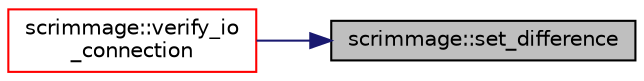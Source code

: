 digraph "scrimmage::set_difference"
{
 // LATEX_PDF_SIZE
  edge [fontname="Helvetica",fontsize="10",labelfontname="Helvetica",labelfontsize="10"];
  node [fontname="Helvetica",fontsize="10",shape=record];
  rankdir="RL";
  Node1 [label="scrimmage::set_difference",height=0.2,width=0.4,color="black", fillcolor="grey75", style="filled", fontcolor="black",tooltip="Returns container1 minus container2."];
  Node1 -> Node2 [dir="back",color="midnightblue",fontsize="10",style="solid",fontname="Helvetica"];
  Node2 [label="scrimmage::verify_io\l_connection",height=0.2,width=0.4,color="red", fillcolor="white", style="filled",URL="$namespacescrimmage.html#ae124c7a839ccebe20480e25a1c4988ee",tooltip=" "];
}
